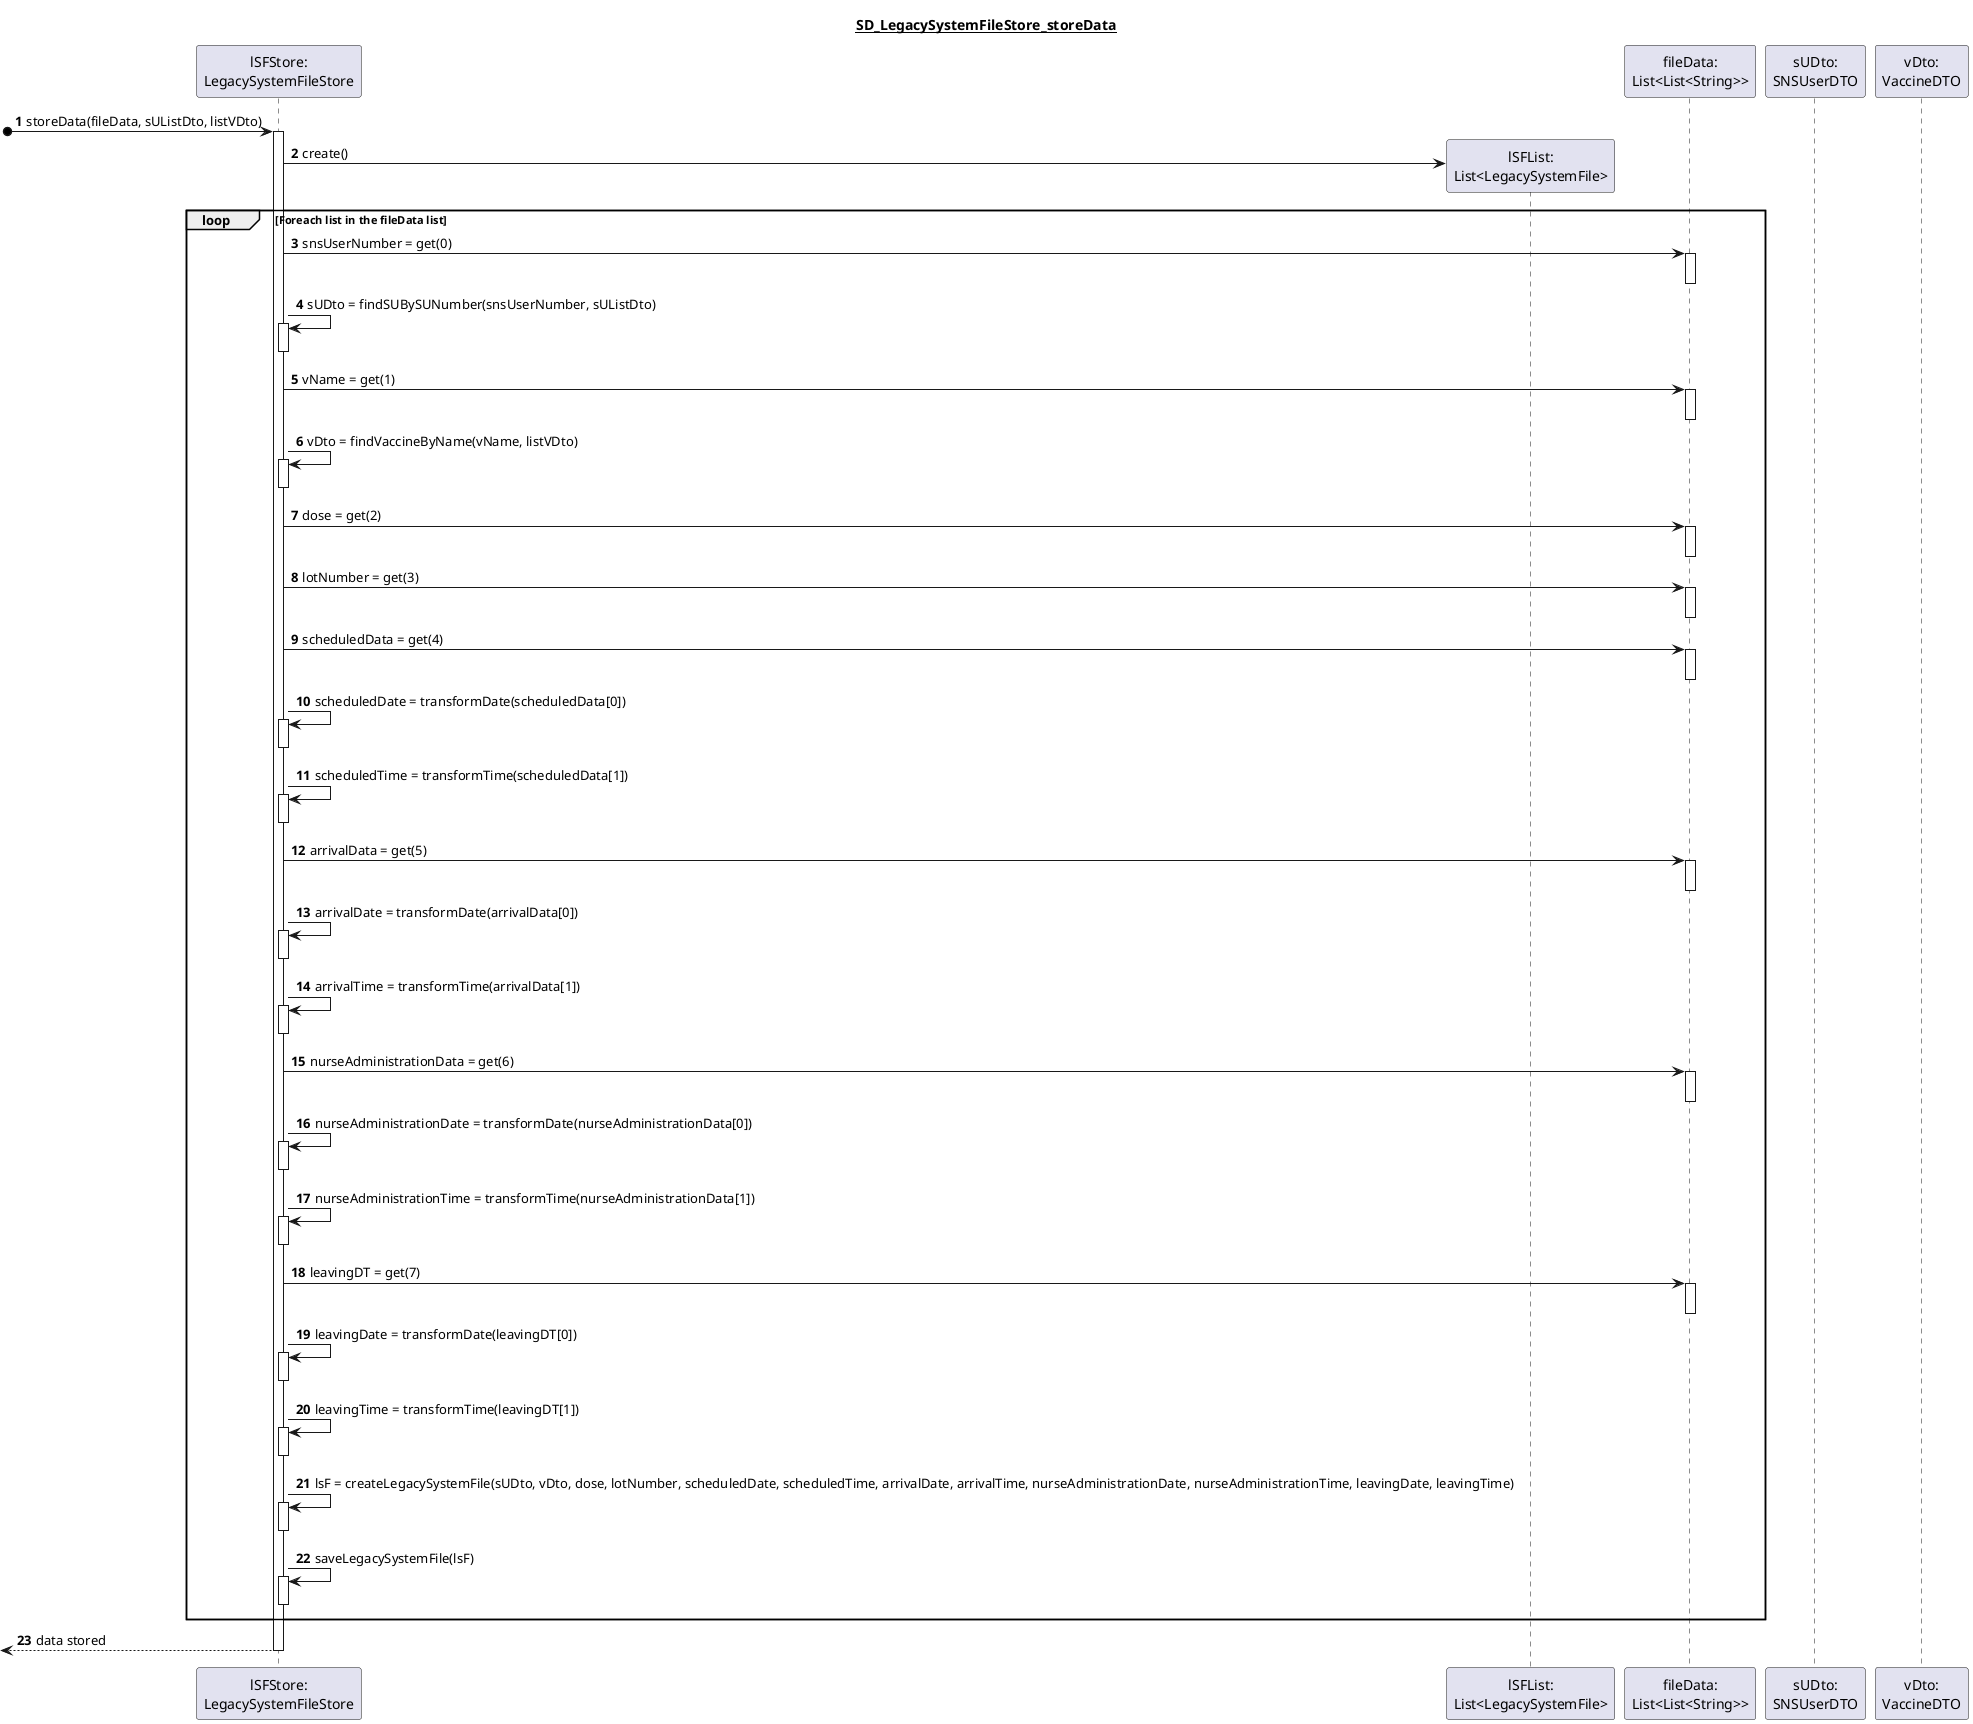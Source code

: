 @startuml
'https://plantuml.com/sequence-diagram

autonumber

title
<u>SD_LegacySystemFileStore_storeData</u>
end title

participant "lSFStore:\nLegacySystemFileStore" as lSFStore
participant "lSFList:\nList<LegacySystemFile>" as lSFList
participant "fileData:\nList<List<String>>" as fileData
participant "sUDto:\nSNSUserDTO" as sUDto
participant "vDto:\nVaccineDTO" as vDto

[o-> lSFStore : storeData(fileData, sUListDto, listVDto)
activate lSFStore
    lSFStore -> lSFList** : create()
    loop Foreach list in the fileData list
        lSFStore -> fileData : snsUserNumber = get(0)
        activate fileData
        deactivate fileData
        lSFStore -> lSFStore : sUDto = findSUBySUNumber(snsUserNumber, sUListDto)
        activate lSFStore
        deactivate lSFStore
        lSFStore -> fileData : vName = get(1)
        activate fileData
        deactivate fileData
        lSFStore -> lSFStore : vDto = findVaccineByName(vName, listVDto)
        activate lSFStore
        deactivate lSFStore
        lSFStore -> fileData : dose = get(2)
        activate fileData
        deactivate fileData
        lSFStore -> fileData : lotNumber = get(3)
        activate fileData
        deactivate fileData

        lSFStore -> fileData : scheduledData = get(4)
        activate fileData
        deactivate fileData
        lSFStore -> lSFStore : scheduledDate = transformDate(scheduledData[0])
        activate lSFStore
        deactivate lSFStore
        lSFStore -> lSFStore : scheduledTime = transformTime(scheduledData[1])
        activate lSFStore
        deactivate lSFStore

        lSFStore -> fileData : arrivalData = get(5)
        activate fileData
        deactivate fileData
        lSFStore -> lSFStore : arrivalDate = transformDate(arrivalData[0])
        activate lSFStore
        deactivate lSFStore
        lSFStore -> lSFStore : arrivalTime = transformTime(arrivalData[1])
        activate lSFStore
        deactivate lSFStore

        lSFStore -> fileData : nurseAdministrationData = get(6)
        activate fileData
        deactivate fileData
        lSFStore -> lSFStore : nurseAdministrationDate = transformDate(nurseAdministrationData[0])
        activate lSFStore
        deactivate lSFStore
        lSFStore -> lSFStore : nurseAdministrationTime = transformTime(nurseAdministrationData[1])
        activate lSFStore
        deactivate lSFStore

        lSFStore -> fileData : leavingDT = get(7)
        activate fileData
        deactivate fileData
        lSFStore -> lSFStore : leavingDate = transformDate(leavingDT[0])
        activate lSFStore
        deactivate lSFStore
        lSFStore -> lSFStore : leavingTime = transformTime(leavingDT[1])
        activate lSFStore
        deactivate lSFStore

        lSFStore -> lSFStore : lsF = createLegacySystemFile(sUDto, vDto, dose, lotNumber, scheduledDate, scheduledTime, arrivalDate, arrivalTime, nurseAdministrationDate, nurseAdministrationTime, leavingDate, leavingTime)
        activate lSFStore
        deactivate lSFStore

        lSFStore -> lSFStore : saveLegacySystemFile(lsF)
        activate lSFStore
        deactivate lSFStore
    end
    <-- lSFStore : data stored
deactivate lSFStore


@enduml